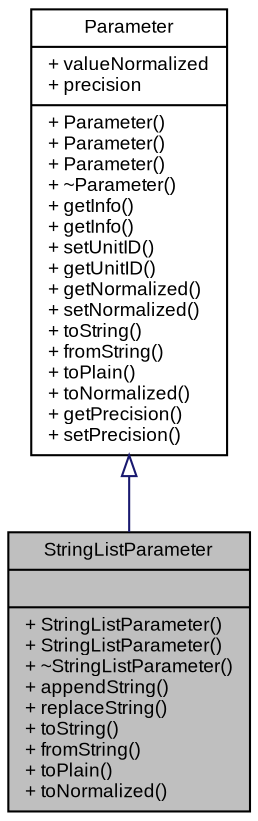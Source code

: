 digraph G
{
  bgcolor="transparent";
  edge [fontname="Arial",fontsize="9",labelfontname="Arial",labelfontsize="9"];
  node [fontname="Arial",fontsize="9",shape=record];
  Node1 [label="{StringListParameter\n||+ StringListParameter()\l+ StringListParameter()\l+ ~StringListParameter()\l+ appendString()\l+ replaceString()\l+ toString()\l+ fromString()\l+ toPlain()\l+ toNormalized()\l}",height=0.2,width=0.4,color="black", fillcolor="grey75", style="filled" fontcolor="black"];
  Node2 -> Node1 [dir=back,color="midnightblue",fontsize="9",style="solid",arrowtail="empty",fontname="Arial"];
  Node2 [label="{Parameter\n|+ valueNormalized\l+ precision\l|+ Parameter()\l+ Parameter()\l+ Parameter()\l+ ~Parameter()\l+ getInfo()\l+ getInfo()\l+ setUnitID()\l+ getUnitID()\l+ getNormalized()\l+ setNormalized()\l+ toString()\l+ fromString()\l+ toPlain()\l+ toNormalized()\l+ getPrecision()\l+ setPrecision()\l}",height=0.2,width=0.4,color="black",URL="$classSteinberg_1_1Vst_1_1Parameter.html",tooltip="Description of a Parameter."];
}
